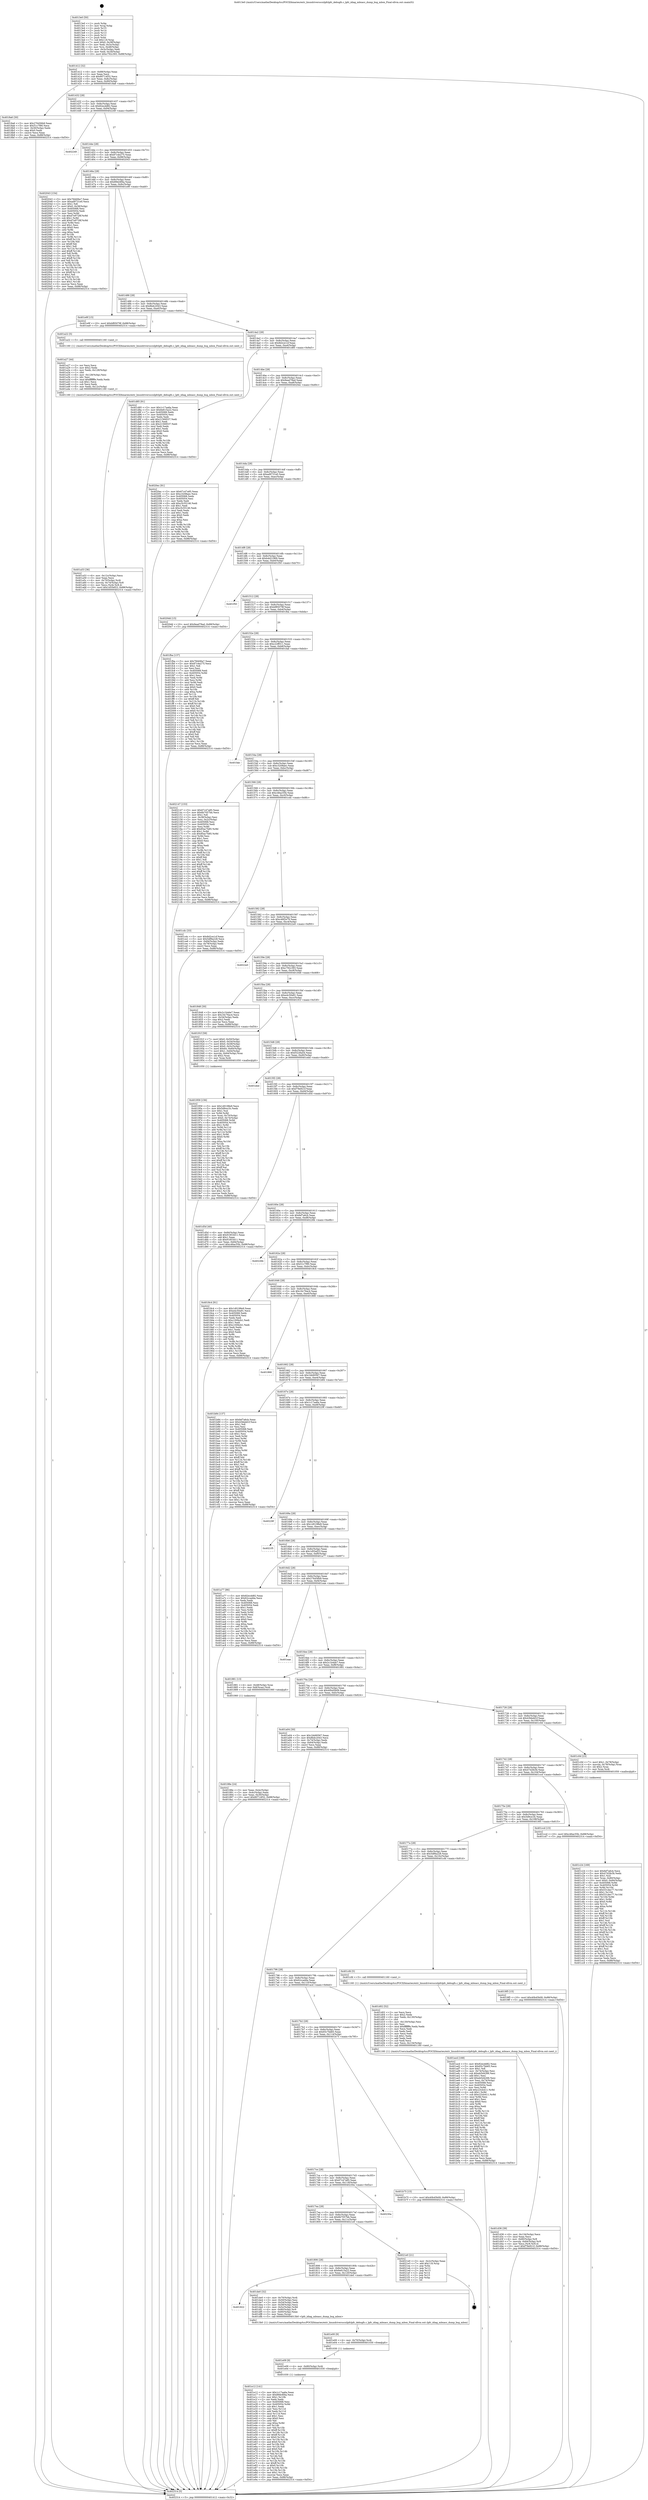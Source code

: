 digraph "0x4013e0" {
  label = "0x4013e0 (/mnt/c/Users/mathe/Desktop/tcc/POCII/binaries/extr_linuxdriversscsilpfclpfc_debugfs.c_lpfc_idiag_mbxacc_dump_bsg_mbox_Final-ollvm.out::main(0))"
  labelloc = "t"
  node[shape=record]

  Entry [label="",width=0.3,height=0.3,shape=circle,fillcolor=black,style=filled]
  "0x401412" [label="{
     0x401412 [32]\l
     | [instrs]\l
     &nbsp;&nbsp;0x401412 \<+6\>: mov -0x88(%rbp),%eax\l
     &nbsp;&nbsp;0x401418 \<+2\>: mov %eax,%ecx\l
     &nbsp;&nbsp;0x40141a \<+6\>: sub $0x80714f32,%ecx\l
     &nbsp;&nbsp;0x401420 \<+6\>: mov %eax,-0x8c(%rbp)\l
     &nbsp;&nbsp;0x401426 \<+6\>: mov %ecx,-0x90(%rbp)\l
     &nbsp;&nbsp;0x40142c \<+6\>: je 00000000004018a6 \<main+0x4c6\>\l
  }"]
  "0x4018a6" [label="{
     0x4018a6 [30]\l
     | [instrs]\l
     &nbsp;&nbsp;0x4018a6 \<+5\>: mov $0x276456b9,%eax\l
     &nbsp;&nbsp;0x4018ab \<+5\>: mov $0x51c7f90,%ecx\l
     &nbsp;&nbsp;0x4018b0 \<+3\>: mov -0x30(%rbp),%edx\l
     &nbsp;&nbsp;0x4018b3 \<+3\>: cmp $0x0,%edx\l
     &nbsp;&nbsp;0x4018b6 \<+3\>: cmove %ecx,%eax\l
     &nbsp;&nbsp;0x4018b9 \<+6\>: mov %eax,-0x88(%rbp)\l
     &nbsp;&nbsp;0x4018bf \<+5\>: jmp 0000000000402314 \<main+0xf34\>\l
  }"]
  "0x401432" [label="{
     0x401432 [28]\l
     | [instrs]\l
     &nbsp;&nbsp;0x401432 \<+5\>: jmp 0000000000401437 \<main+0x57\>\l
     &nbsp;&nbsp;0x401437 \<+6\>: mov -0x8c(%rbp),%eax\l
     &nbsp;&nbsp;0x40143d \<+5\>: sub $0x82ecdd82,%eax\l
     &nbsp;&nbsp;0x401442 \<+6\>: mov %eax,-0x94(%rbp)\l
     &nbsp;&nbsp;0x401448 \<+6\>: je 0000000000402249 \<main+0xe69\>\l
  }"]
  Exit [label="",width=0.3,height=0.3,shape=circle,fillcolor=black,style=filled,peripheries=2]
  "0x402249" [label="{
     0x402249\l
  }", style=dashed]
  "0x40144e" [label="{
     0x40144e [28]\l
     | [instrs]\l
     &nbsp;&nbsp;0x40144e \<+5\>: jmp 0000000000401453 \<main+0x73\>\l
     &nbsp;&nbsp;0x401453 \<+6\>: mov -0x8c(%rbp),%eax\l
     &nbsp;&nbsp;0x401459 \<+5\>: sub $0x87c4e275,%eax\l
     &nbsp;&nbsp;0x40145e \<+6\>: mov %eax,-0x98(%rbp)\l
     &nbsp;&nbsp;0x401464 \<+6\>: je 0000000000402043 \<main+0xc63\>\l
  }"]
  "0x401e12" [label="{
     0x401e12 [141]\l
     | [instrs]\l
     &nbsp;&nbsp;0x401e12 \<+5\>: mov $0x1c17aa6a,%eax\l
     &nbsp;&nbsp;0x401e17 \<+5\>: mov $0x89dc6f4a,%ecx\l
     &nbsp;&nbsp;0x401e1c \<+3\>: mov $0x1,%r10b\l
     &nbsp;&nbsp;0x401e1f \<+2\>: xor %edx,%edx\l
     &nbsp;&nbsp;0x401e21 \<+7\>: mov 0x405068,%esi\l
     &nbsp;&nbsp;0x401e28 \<+8\>: mov 0x405054,%r8d\l
     &nbsp;&nbsp;0x401e30 \<+3\>: sub $0x1,%edx\l
     &nbsp;&nbsp;0x401e33 \<+3\>: mov %esi,%r11d\l
     &nbsp;&nbsp;0x401e36 \<+3\>: add %edx,%r11d\l
     &nbsp;&nbsp;0x401e39 \<+4\>: imul %r11d,%esi\l
     &nbsp;&nbsp;0x401e3d \<+3\>: and $0x1,%esi\l
     &nbsp;&nbsp;0x401e40 \<+3\>: cmp $0x0,%esi\l
     &nbsp;&nbsp;0x401e43 \<+3\>: sete %bl\l
     &nbsp;&nbsp;0x401e46 \<+4\>: cmp $0xa,%r8d\l
     &nbsp;&nbsp;0x401e4a \<+4\>: setl %r14b\l
     &nbsp;&nbsp;0x401e4e \<+3\>: mov %bl,%r15b\l
     &nbsp;&nbsp;0x401e51 \<+4\>: xor $0xff,%r15b\l
     &nbsp;&nbsp;0x401e55 \<+3\>: mov %r14b,%r12b\l
     &nbsp;&nbsp;0x401e58 \<+4\>: xor $0xff,%r12b\l
     &nbsp;&nbsp;0x401e5c \<+4\>: xor $0x0,%r10b\l
     &nbsp;&nbsp;0x401e60 \<+3\>: mov %r15b,%r13b\l
     &nbsp;&nbsp;0x401e63 \<+4\>: and $0x0,%r13b\l
     &nbsp;&nbsp;0x401e67 \<+3\>: and %r10b,%bl\l
     &nbsp;&nbsp;0x401e6a \<+3\>: mov %r12b,%dl\l
     &nbsp;&nbsp;0x401e6d \<+3\>: and $0x0,%dl\l
     &nbsp;&nbsp;0x401e70 \<+3\>: and %r10b,%r14b\l
     &nbsp;&nbsp;0x401e73 \<+3\>: or %bl,%r13b\l
     &nbsp;&nbsp;0x401e76 \<+3\>: or %r14b,%dl\l
     &nbsp;&nbsp;0x401e79 \<+3\>: xor %dl,%r13b\l
     &nbsp;&nbsp;0x401e7c \<+3\>: or %r12b,%r15b\l
     &nbsp;&nbsp;0x401e7f \<+4\>: xor $0xff,%r15b\l
     &nbsp;&nbsp;0x401e83 \<+4\>: or $0x0,%r10b\l
     &nbsp;&nbsp;0x401e87 \<+3\>: and %r10b,%r15b\l
     &nbsp;&nbsp;0x401e8a \<+3\>: or %r15b,%r13b\l
     &nbsp;&nbsp;0x401e8d \<+4\>: test $0x1,%r13b\l
     &nbsp;&nbsp;0x401e91 \<+3\>: cmovne %ecx,%eax\l
     &nbsp;&nbsp;0x401e94 \<+6\>: mov %eax,-0x88(%rbp)\l
     &nbsp;&nbsp;0x401e9a \<+5\>: jmp 0000000000402314 \<main+0xf34\>\l
  }"]
  "0x402043" [label="{
     0x402043 [154]\l
     | [instrs]\l
     &nbsp;&nbsp;0x402043 \<+5\>: mov $0x7fd406a7,%eax\l
     &nbsp;&nbsp;0x402048 \<+5\>: mov $0xad9731e0,%ecx\l
     &nbsp;&nbsp;0x40204d \<+2\>: mov $0x1,%dl\l
     &nbsp;&nbsp;0x40204f \<+7\>: movl $0x0,-0x38(%rbp)\l
     &nbsp;&nbsp;0x402056 \<+7\>: mov 0x405068,%esi\l
     &nbsp;&nbsp;0x40205d \<+7\>: mov 0x405054,%edi\l
     &nbsp;&nbsp;0x402064 \<+3\>: mov %esi,%r8d\l
     &nbsp;&nbsp;0x402067 \<+7\>: sub $0xd7e9728f,%r8d\l
     &nbsp;&nbsp;0x40206e \<+4\>: sub $0x1,%r8d\l
     &nbsp;&nbsp;0x402072 \<+7\>: add $0xd7e9728f,%r8d\l
     &nbsp;&nbsp;0x402079 \<+4\>: imul %r8d,%esi\l
     &nbsp;&nbsp;0x40207d \<+3\>: and $0x1,%esi\l
     &nbsp;&nbsp;0x402080 \<+3\>: cmp $0x0,%esi\l
     &nbsp;&nbsp;0x402083 \<+4\>: sete %r9b\l
     &nbsp;&nbsp;0x402087 \<+3\>: cmp $0xa,%edi\l
     &nbsp;&nbsp;0x40208a \<+4\>: setl %r10b\l
     &nbsp;&nbsp;0x40208e \<+3\>: mov %r9b,%r11b\l
     &nbsp;&nbsp;0x402091 \<+4\>: xor $0xff,%r11b\l
     &nbsp;&nbsp;0x402095 \<+3\>: mov %r10b,%bl\l
     &nbsp;&nbsp;0x402098 \<+3\>: xor $0xff,%bl\l
     &nbsp;&nbsp;0x40209b \<+3\>: xor $0x1,%dl\l
     &nbsp;&nbsp;0x40209e \<+3\>: mov %r11b,%r14b\l
     &nbsp;&nbsp;0x4020a1 \<+4\>: and $0xff,%r14b\l
     &nbsp;&nbsp;0x4020a5 \<+3\>: and %dl,%r9b\l
     &nbsp;&nbsp;0x4020a8 \<+3\>: mov %bl,%r15b\l
     &nbsp;&nbsp;0x4020ab \<+4\>: and $0xff,%r15b\l
     &nbsp;&nbsp;0x4020af \<+3\>: and %dl,%r10b\l
     &nbsp;&nbsp;0x4020b2 \<+3\>: or %r9b,%r14b\l
     &nbsp;&nbsp;0x4020b5 \<+3\>: or %r10b,%r15b\l
     &nbsp;&nbsp;0x4020b8 \<+3\>: xor %r15b,%r14b\l
     &nbsp;&nbsp;0x4020bb \<+3\>: or %bl,%r11b\l
     &nbsp;&nbsp;0x4020be \<+4\>: xor $0xff,%r11b\l
     &nbsp;&nbsp;0x4020c2 \<+3\>: or $0x1,%dl\l
     &nbsp;&nbsp;0x4020c5 \<+3\>: and %dl,%r11b\l
     &nbsp;&nbsp;0x4020c8 \<+3\>: or %r11b,%r14b\l
     &nbsp;&nbsp;0x4020cb \<+4\>: test $0x1,%r14b\l
     &nbsp;&nbsp;0x4020cf \<+3\>: cmovne %ecx,%eax\l
     &nbsp;&nbsp;0x4020d2 \<+6\>: mov %eax,-0x88(%rbp)\l
     &nbsp;&nbsp;0x4020d8 \<+5\>: jmp 0000000000402314 \<main+0xf34\>\l
  }"]
  "0x40146a" [label="{
     0x40146a [28]\l
     | [instrs]\l
     &nbsp;&nbsp;0x40146a \<+5\>: jmp 000000000040146f \<main+0x8f\>\l
     &nbsp;&nbsp;0x40146f \<+6\>: mov -0x8c(%rbp),%eax\l
     &nbsp;&nbsp;0x401475 \<+5\>: sub $0x89dc6f4a,%eax\l
     &nbsp;&nbsp;0x40147a \<+6\>: mov %eax,-0x9c(%rbp)\l
     &nbsp;&nbsp;0x401480 \<+6\>: je 0000000000401e9f \<main+0xabf\>\l
  }"]
  "0x401e09" [label="{
     0x401e09 [9]\l
     | [instrs]\l
     &nbsp;&nbsp;0x401e09 \<+4\>: mov -0x80(%rbp),%rdi\l
     &nbsp;&nbsp;0x401e0d \<+5\>: call 0000000000401030 \<free@plt\>\l
     | [calls]\l
     &nbsp;&nbsp;0x401030 \{1\} (unknown)\l
  }"]
  "0x401e9f" [label="{
     0x401e9f [15]\l
     | [instrs]\l
     &nbsp;&nbsp;0x401e9f \<+10\>: movl $0xbf85079f,-0x88(%rbp)\l
     &nbsp;&nbsp;0x401ea9 \<+5\>: jmp 0000000000402314 \<main+0xf34\>\l
  }"]
  "0x401486" [label="{
     0x401486 [28]\l
     | [instrs]\l
     &nbsp;&nbsp;0x401486 \<+5\>: jmp 000000000040148b \<main+0xab\>\l
     &nbsp;&nbsp;0x40148b \<+6\>: mov -0x8c(%rbp),%eax\l
     &nbsp;&nbsp;0x401491 \<+5\>: sub $0x8bdc2043,%eax\l
     &nbsp;&nbsp;0x401496 \<+6\>: mov %eax,-0xa0(%rbp)\l
     &nbsp;&nbsp;0x40149c \<+6\>: je 0000000000401a22 \<main+0x642\>\l
  }"]
  "0x401e00" [label="{
     0x401e00 [9]\l
     | [instrs]\l
     &nbsp;&nbsp;0x401e00 \<+4\>: mov -0x70(%rbp),%rdi\l
     &nbsp;&nbsp;0x401e04 \<+5\>: call 0000000000401030 \<free@plt\>\l
     | [calls]\l
     &nbsp;&nbsp;0x401030 \{1\} (unknown)\l
  }"]
  "0x401a22" [label="{
     0x401a22 [5]\l
     | [instrs]\l
     &nbsp;&nbsp;0x401a22 \<+5\>: call 0000000000401160 \<next_i\>\l
     | [calls]\l
     &nbsp;&nbsp;0x401160 \{1\} (/mnt/c/Users/mathe/Desktop/tcc/POCII/binaries/extr_linuxdriversscsilpfclpfc_debugfs.c_lpfc_idiag_mbxacc_dump_bsg_mbox_Final-ollvm.out::next_i)\l
  }"]
  "0x4014a2" [label="{
     0x4014a2 [28]\l
     | [instrs]\l
     &nbsp;&nbsp;0x4014a2 \<+5\>: jmp 00000000004014a7 \<main+0xc7\>\l
     &nbsp;&nbsp;0x4014a7 \<+6\>: mov -0x8c(%rbp),%eax\l
     &nbsp;&nbsp;0x4014ad \<+5\>: sub $0x8d2ce1cf,%eax\l
     &nbsp;&nbsp;0x4014b2 \<+6\>: mov %eax,-0xa4(%rbp)\l
     &nbsp;&nbsp;0x4014b8 \<+6\>: je 0000000000401d85 \<main+0x9a5\>\l
  }"]
  "0x401822" [label="{
     0x401822\l
  }", style=dashed]
  "0x401d85" [label="{
     0x401d85 [91]\l
     | [instrs]\l
     &nbsp;&nbsp;0x401d85 \<+5\>: mov $0x1c17aa6a,%eax\l
     &nbsp;&nbsp;0x401d8a \<+5\>: mov $0x6e615a22,%ecx\l
     &nbsp;&nbsp;0x401d8f \<+7\>: mov 0x405068,%edx\l
     &nbsp;&nbsp;0x401d96 \<+7\>: mov 0x405054,%esi\l
     &nbsp;&nbsp;0x401d9d \<+2\>: mov %edx,%edi\l
     &nbsp;&nbsp;0x401d9f \<+6\>: add $0x21569537,%edi\l
     &nbsp;&nbsp;0x401da5 \<+3\>: sub $0x1,%edi\l
     &nbsp;&nbsp;0x401da8 \<+6\>: sub $0x21569537,%edi\l
     &nbsp;&nbsp;0x401dae \<+3\>: imul %edi,%edx\l
     &nbsp;&nbsp;0x401db1 \<+3\>: and $0x1,%edx\l
     &nbsp;&nbsp;0x401db4 \<+3\>: cmp $0x0,%edx\l
     &nbsp;&nbsp;0x401db7 \<+4\>: sete %r8b\l
     &nbsp;&nbsp;0x401dbb \<+3\>: cmp $0xa,%esi\l
     &nbsp;&nbsp;0x401dbe \<+4\>: setl %r9b\l
     &nbsp;&nbsp;0x401dc2 \<+3\>: mov %r8b,%r10b\l
     &nbsp;&nbsp;0x401dc5 \<+3\>: and %r9b,%r10b\l
     &nbsp;&nbsp;0x401dc8 \<+3\>: xor %r9b,%r8b\l
     &nbsp;&nbsp;0x401dcb \<+3\>: or %r8b,%r10b\l
     &nbsp;&nbsp;0x401dce \<+4\>: test $0x1,%r10b\l
     &nbsp;&nbsp;0x401dd2 \<+3\>: cmovne %ecx,%eax\l
     &nbsp;&nbsp;0x401dd5 \<+6\>: mov %eax,-0x88(%rbp)\l
     &nbsp;&nbsp;0x401ddb \<+5\>: jmp 0000000000402314 \<main+0xf34\>\l
  }"]
  "0x4014be" [label="{
     0x4014be [28]\l
     | [instrs]\l
     &nbsp;&nbsp;0x4014be \<+5\>: jmp 00000000004014c3 \<main+0xe3\>\l
     &nbsp;&nbsp;0x4014c3 \<+6\>: mov -0x8c(%rbp),%eax\l
     &nbsp;&nbsp;0x4014c9 \<+5\>: sub $0x9ead78ad,%eax\l
     &nbsp;&nbsp;0x4014ce \<+6\>: mov %eax,-0xa8(%rbp)\l
     &nbsp;&nbsp;0x4014d4 \<+6\>: je 00000000004020ec \<main+0xd0c\>\l
  }"]
  "0x401de0" [label="{
     0x401de0 [32]\l
     | [instrs]\l
     &nbsp;&nbsp;0x401de0 \<+4\>: mov -0x70(%rbp),%rdi\l
     &nbsp;&nbsp;0x401de4 \<+3\>: mov -0x50(%rbp),%esi\l
     &nbsp;&nbsp;0x401de7 \<+3\>: mov -0x54(%rbp),%edx\l
     &nbsp;&nbsp;0x401dea \<+3\>: mov -0x58(%rbp),%ecx\l
     &nbsp;&nbsp;0x401ded \<+4\>: mov -0x5c(%rbp),%r8d\l
     &nbsp;&nbsp;0x401df1 \<+4\>: mov -0x80(%rbp),%r9\l
     &nbsp;&nbsp;0x401df5 \<+3\>: mov -0x60(%rbp),%eax\l
     &nbsp;&nbsp;0x401df8 \<+3\>: mov %eax,(%rsp)\l
     &nbsp;&nbsp;0x401dfb \<+5\>: call 00000000004013b0 \<lpfc_idiag_mbxacc_dump_bsg_mbox\>\l
     | [calls]\l
     &nbsp;&nbsp;0x4013b0 \{1\} (/mnt/c/Users/mathe/Desktop/tcc/POCII/binaries/extr_linuxdriversscsilpfclpfc_debugfs.c_lpfc_idiag_mbxacc_dump_bsg_mbox_Final-ollvm.out::lpfc_idiag_mbxacc_dump_bsg_mbox)\l
  }"]
  "0x4020ec" [label="{
     0x4020ec [91]\l
     | [instrs]\l
     &nbsp;&nbsp;0x4020ec \<+5\>: mov $0x67c47a85,%eax\l
     &nbsp;&nbsp;0x4020f1 \<+5\>: mov $0xc3208aec,%ecx\l
     &nbsp;&nbsp;0x4020f6 \<+7\>: mov 0x405068,%edx\l
     &nbsp;&nbsp;0x4020fd \<+7\>: mov 0x405054,%esi\l
     &nbsp;&nbsp;0x402104 \<+2\>: mov %edx,%edi\l
     &nbsp;&nbsp;0x402106 \<+6\>: add $0xc5c55146,%edi\l
     &nbsp;&nbsp;0x40210c \<+3\>: sub $0x1,%edi\l
     &nbsp;&nbsp;0x40210f \<+6\>: sub $0xc5c55146,%edi\l
     &nbsp;&nbsp;0x402115 \<+3\>: imul %edi,%edx\l
     &nbsp;&nbsp;0x402118 \<+3\>: and $0x1,%edx\l
     &nbsp;&nbsp;0x40211b \<+3\>: cmp $0x0,%edx\l
     &nbsp;&nbsp;0x40211e \<+4\>: sete %r8b\l
     &nbsp;&nbsp;0x402122 \<+3\>: cmp $0xa,%esi\l
     &nbsp;&nbsp;0x402125 \<+4\>: setl %r9b\l
     &nbsp;&nbsp;0x402129 \<+3\>: mov %r8b,%r10b\l
     &nbsp;&nbsp;0x40212c \<+3\>: and %r9b,%r10b\l
     &nbsp;&nbsp;0x40212f \<+3\>: xor %r9b,%r8b\l
     &nbsp;&nbsp;0x402132 \<+3\>: or %r8b,%r10b\l
     &nbsp;&nbsp;0x402135 \<+4\>: test $0x1,%r10b\l
     &nbsp;&nbsp;0x402139 \<+3\>: cmovne %ecx,%eax\l
     &nbsp;&nbsp;0x40213c \<+6\>: mov %eax,-0x88(%rbp)\l
     &nbsp;&nbsp;0x402142 \<+5\>: jmp 0000000000402314 \<main+0xf34\>\l
  }"]
  "0x4014da" [label="{
     0x4014da [28]\l
     | [instrs]\l
     &nbsp;&nbsp;0x4014da \<+5\>: jmp 00000000004014df \<main+0xff\>\l
     &nbsp;&nbsp;0x4014df \<+6\>: mov -0x8c(%rbp),%eax\l
     &nbsp;&nbsp;0x4014e5 \<+5\>: sub $0xad9731e0,%eax\l
     &nbsp;&nbsp;0x4014ea \<+6\>: mov %eax,-0xac(%rbp)\l
     &nbsp;&nbsp;0x4014f0 \<+6\>: je 00000000004020dd \<main+0xcfd\>\l
  }"]
  "0x401806" [label="{
     0x401806 [28]\l
     | [instrs]\l
     &nbsp;&nbsp;0x401806 \<+5\>: jmp 000000000040180b \<main+0x42b\>\l
     &nbsp;&nbsp;0x40180b \<+6\>: mov -0x8c(%rbp),%eax\l
     &nbsp;&nbsp;0x401811 \<+5\>: sub $0x6e615a22,%eax\l
     &nbsp;&nbsp;0x401816 \<+6\>: mov %eax,-0x120(%rbp)\l
     &nbsp;&nbsp;0x40181c \<+6\>: je 0000000000401de0 \<main+0xa00\>\l
  }"]
  "0x4020dd" [label="{
     0x4020dd [15]\l
     | [instrs]\l
     &nbsp;&nbsp;0x4020dd \<+10\>: movl $0x9ead78ad,-0x88(%rbp)\l
     &nbsp;&nbsp;0x4020e7 \<+5\>: jmp 0000000000402314 \<main+0xf34\>\l
  }"]
  "0x4014f6" [label="{
     0x4014f6 [28]\l
     | [instrs]\l
     &nbsp;&nbsp;0x4014f6 \<+5\>: jmp 00000000004014fb \<main+0x11b\>\l
     &nbsp;&nbsp;0x4014fb \<+6\>: mov -0x8c(%rbp),%eax\l
     &nbsp;&nbsp;0x401501 \<+5\>: sub $0xb4d21969,%eax\l
     &nbsp;&nbsp;0x401506 \<+6\>: mov %eax,-0xb0(%rbp)\l
     &nbsp;&nbsp;0x40150c \<+6\>: je 0000000000401f50 \<main+0xb70\>\l
  }"]
  "0x4021e0" [label="{
     0x4021e0 [21]\l
     | [instrs]\l
     &nbsp;&nbsp;0x4021e0 \<+3\>: mov -0x2c(%rbp),%eax\l
     &nbsp;&nbsp;0x4021e3 \<+7\>: add $0x118,%rsp\l
     &nbsp;&nbsp;0x4021ea \<+1\>: pop %rbx\l
     &nbsp;&nbsp;0x4021eb \<+2\>: pop %r12\l
     &nbsp;&nbsp;0x4021ed \<+2\>: pop %r13\l
     &nbsp;&nbsp;0x4021ef \<+2\>: pop %r14\l
     &nbsp;&nbsp;0x4021f1 \<+2\>: pop %r15\l
     &nbsp;&nbsp;0x4021f3 \<+1\>: pop %rbp\l
     &nbsp;&nbsp;0x4021f4 \<+1\>: ret\l
  }"]
  "0x401f50" [label="{
     0x401f50\l
  }", style=dashed]
  "0x401512" [label="{
     0x401512 [28]\l
     | [instrs]\l
     &nbsp;&nbsp;0x401512 \<+5\>: jmp 0000000000401517 \<main+0x137\>\l
     &nbsp;&nbsp;0x401517 \<+6\>: mov -0x8c(%rbp),%eax\l
     &nbsp;&nbsp;0x40151d \<+5\>: sub $0xbf85079f,%eax\l
     &nbsp;&nbsp;0x401522 \<+6\>: mov %eax,-0xb4(%rbp)\l
     &nbsp;&nbsp;0x401528 \<+6\>: je 0000000000401fba \<main+0xbda\>\l
  }"]
  "0x4017ea" [label="{
     0x4017ea [28]\l
     | [instrs]\l
     &nbsp;&nbsp;0x4017ea \<+5\>: jmp 00000000004017ef \<main+0x40f\>\l
     &nbsp;&nbsp;0x4017ef \<+6\>: mov -0x8c(%rbp),%eax\l
     &nbsp;&nbsp;0x4017f5 \<+5\>: sub $0x6b7057bb,%eax\l
     &nbsp;&nbsp;0x4017fa \<+6\>: mov %eax,-0x11c(%rbp)\l
     &nbsp;&nbsp;0x401800 \<+6\>: je 00000000004021e0 \<main+0xe00\>\l
  }"]
  "0x401fba" [label="{
     0x401fba [137]\l
     | [instrs]\l
     &nbsp;&nbsp;0x401fba \<+5\>: mov $0x7fd406a7,%eax\l
     &nbsp;&nbsp;0x401fbf \<+5\>: mov $0x87c4e275,%ecx\l
     &nbsp;&nbsp;0x401fc4 \<+2\>: mov $0x1,%dl\l
     &nbsp;&nbsp;0x401fc6 \<+2\>: xor %esi,%esi\l
     &nbsp;&nbsp;0x401fc8 \<+7\>: mov 0x405068,%edi\l
     &nbsp;&nbsp;0x401fcf \<+8\>: mov 0x405054,%r8d\l
     &nbsp;&nbsp;0x401fd7 \<+3\>: sub $0x1,%esi\l
     &nbsp;&nbsp;0x401fda \<+3\>: mov %edi,%r9d\l
     &nbsp;&nbsp;0x401fdd \<+3\>: add %esi,%r9d\l
     &nbsp;&nbsp;0x401fe0 \<+4\>: imul %r9d,%edi\l
     &nbsp;&nbsp;0x401fe4 \<+3\>: and $0x1,%edi\l
     &nbsp;&nbsp;0x401fe7 \<+3\>: cmp $0x0,%edi\l
     &nbsp;&nbsp;0x401fea \<+4\>: sete %r10b\l
     &nbsp;&nbsp;0x401fee \<+4\>: cmp $0xa,%r8d\l
     &nbsp;&nbsp;0x401ff2 \<+4\>: setl %r11b\l
     &nbsp;&nbsp;0x401ff6 \<+3\>: mov %r10b,%bl\l
     &nbsp;&nbsp;0x401ff9 \<+3\>: xor $0xff,%bl\l
     &nbsp;&nbsp;0x401ffc \<+3\>: mov %r11b,%r14b\l
     &nbsp;&nbsp;0x401fff \<+4\>: xor $0xff,%r14b\l
     &nbsp;&nbsp;0x402003 \<+3\>: xor $0x0,%dl\l
     &nbsp;&nbsp;0x402006 \<+3\>: mov %bl,%r15b\l
     &nbsp;&nbsp;0x402009 \<+4\>: and $0x0,%r15b\l
     &nbsp;&nbsp;0x40200d \<+3\>: and %dl,%r10b\l
     &nbsp;&nbsp;0x402010 \<+3\>: mov %r14b,%r12b\l
     &nbsp;&nbsp;0x402013 \<+4\>: and $0x0,%r12b\l
     &nbsp;&nbsp;0x402017 \<+3\>: and %dl,%r11b\l
     &nbsp;&nbsp;0x40201a \<+3\>: or %r10b,%r15b\l
     &nbsp;&nbsp;0x40201d \<+3\>: or %r11b,%r12b\l
     &nbsp;&nbsp;0x402020 \<+3\>: xor %r12b,%r15b\l
     &nbsp;&nbsp;0x402023 \<+3\>: or %r14b,%bl\l
     &nbsp;&nbsp;0x402026 \<+3\>: xor $0xff,%bl\l
     &nbsp;&nbsp;0x402029 \<+3\>: or $0x0,%dl\l
     &nbsp;&nbsp;0x40202c \<+2\>: and %dl,%bl\l
     &nbsp;&nbsp;0x40202e \<+3\>: or %bl,%r15b\l
     &nbsp;&nbsp;0x402031 \<+4\>: test $0x1,%r15b\l
     &nbsp;&nbsp;0x402035 \<+3\>: cmovne %ecx,%eax\l
     &nbsp;&nbsp;0x402038 \<+6\>: mov %eax,-0x88(%rbp)\l
     &nbsp;&nbsp;0x40203e \<+5\>: jmp 0000000000402314 \<main+0xf34\>\l
  }"]
  "0x40152e" [label="{
     0x40152e [28]\l
     | [instrs]\l
     &nbsp;&nbsp;0x40152e \<+5\>: jmp 0000000000401533 \<main+0x153\>\l
     &nbsp;&nbsp;0x401533 \<+6\>: mov -0x8c(%rbp),%eax\l
     &nbsp;&nbsp;0x401539 \<+5\>: sub $0xc22ff311,%eax\l
     &nbsp;&nbsp;0x40153e \<+6\>: mov %eax,-0xb8(%rbp)\l
     &nbsp;&nbsp;0x401544 \<+6\>: je 0000000000401fab \<main+0xbcb\>\l
  }"]
  "0x40230a" [label="{
     0x40230a\l
  }", style=dashed]
  "0x401fab" [label="{
     0x401fab\l
  }", style=dashed]
  "0x40154a" [label="{
     0x40154a [28]\l
     | [instrs]\l
     &nbsp;&nbsp;0x40154a \<+5\>: jmp 000000000040154f \<main+0x16f\>\l
     &nbsp;&nbsp;0x40154f \<+6\>: mov -0x8c(%rbp),%eax\l
     &nbsp;&nbsp;0x401555 \<+5\>: sub $0xc3208aec,%eax\l
     &nbsp;&nbsp;0x40155a \<+6\>: mov %eax,-0xbc(%rbp)\l
     &nbsp;&nbsp;0x401560 \<+6\>: je 0000000000402147 \<main+0xd67\>\l
  }"]
  "0x401d36" [label="{
     0x401d36 [39]\l
     | [instrs]\l
     &nbsp;&nbsp;0x401d36 \<+6\>: mov -0x134(%rbp),%ecx\l
     &nbsp;&nbsp;0x401d3c \<+3\>: imul %eax,%ecx\l
     &nbsp;&nbsp;0x401d3f \<+4\>: mov -0x80(%rbp),%r8\l
     &nbsp;&nbsp;0x401d43 \<+7\>: movslq -0x84(%rbp),%r9\l
     &nbsp;&nbsp;0x401d4a \<+4\>: mov %ecx,(%r8,%r9,4)\l
     &nbsp;&nbsp;0x401d4e \<+10\>: movl $0xf79e921f,-0x88(%rbp)\l
     &nbsp;&nbsp;0x401d58 \<+5\>: jmp 0000000000402314 \<main+0xf34\>\l
  }"]
  "0x402147" [label="{
     0x402147 [153]\l
     | [instrs]\l
     &nbsp;&nbsp;0x402147 \<+5\>: mov $0x67c47a85,%eax\l
     &nbsp;&nbsp;0x40214c \<+5\>: mov $0x6b7057bb,%ecx\l
     &nbsp;&nbsp;0x402151 \<+2\>: mov $0x1,%dl\l
     &nbsp;&nbsp;0x402153 \<+3\>: mov -0x38(%rbp),%esi\l
     &nbsp;&nbsp;0x402156 \<+3\>: mov %esi,-0x2c(%rbp)\l
     &nbsp;&nbsp;0x402159 \<+7\>: mov 0x405068,%esi\l
     &nbsp;&nbsp;0x402160 \<+7\>: mov 0x405054,%edi\l
     &nbsp;&nbsp;0x402167 \<+3\>: mov %esi,%r8d\l
     &nbsp;&nbsp;0x40216a \<+7\>: add $0x85ac7b85,%r8d\l
     &nbsp;&nbsp;0x402171 \<+4\>: sub $0x1,%r8d\l
     &nbsp;&nbsp;0x402175 \<+7\>: sub $0x85ac7b85,%r8d\l
     &nbsp;&nbsp;0x40217c \<+4\>: imul %r8d,%esi\l
     &nbsp;&nbsp;0x402180 \<+3\>: and $0x1,%esi\l
     &nbsp;&nbsp;0x402183 \<+3\>: cmp $0x0,%esi\l
     &nbsp;&nbsp;0x402186 \<+4\>: sete %r9b\l
     &nbsp;&nbsp;0x40218a \<+3\>: cmp $0xa,%edi\l
     &nbsp;&nbsp;0x40218d \<+4\>: setl %r10b\l
     &nbsp;&nbsp;0x402191 \<+3\>: mov %r9b,%r11b\l
     &nbsp;&nbsp;0x402194 \<+4\>: xor $0xff,%r11b\l
     &nbsp;&nbsp;0x402198 \<+3\>: mov %r10b,%bl\l
     &nbsp;&nbsp;0x40219b \<+3\>: xor $0xff,%bl\l
     &nbsp;&nbsp;0x40219e \<+3\>: xor $0x1,%dl\l
     &nbsp;&nbsp;0x4021a1 \<+3\>: mov %r11b,%r14b\l
     &nbsp;&nbsp;0x4021a4 \<+4\>: and $0xff,%r14b\l
     &nbsp;&nbsp;0x4021a8 \<+3\>: and %dl,%r9b\l
     &nbsp;&nbsp;0x4021ab \<+3\>: mov %bl,%r15b\l
     &nbsp;&nbsp;0x4021ae \<+4\>: and $0xff,%r15b\l
     &nbsp;&nbsp;0x4021b2 \<+3\>: and %dl,%r10b\l
     &nbsp;&nbsp;0x4021b5 \<+3\>: or %r9b,%r14b\l
     &nbsp;&nbsp;0x4021b8 \<+3\>: or %r10b,%r15b\l
     &nbsp;&nbsp;0x4021bb \<+3\>: xor %r15b,%r14b\l
     &nbsp;&nbsp;0x4021be \<+3\>: or %bl,%r11b\l
     &nbsp;&nbsp;0x4021c1 \<+4\>: xor $0xff,%r11b\l
     &nbsp;&nbsp;0x4021c5 \<+3\>: or $0x1,%dl\l
     &nbsp;&nbsp;0x4021c8 \<+3\>: and %dl,%r11b\l
     &nbsp;&nbsp;0x4021cb \<+3\>: or %r11b,%r14b\l
     &nbsp;&nbsp;0x4021ce \<+4\>: test $0x1,%r14b\l
     &nbsp;&nbsp;0x4021d2 \<+3\>: cmovne %ecx,%eax\l
     &nbsp;&nbsp;0x4021d5 \<+6\>: mov %eax,-0x88(%rbp)\l
     &nbsp;&nbsp;0x4021db \<+5\>: jmp 0000000000402314 \<main+0xf34\>\l
  }"]
  "0x401566" [label="{
     0x401566 [28]\l
     | [instrs]\l
     &nbsp;&nbsp;0x401566 \<+5\>: jmp 000000000040156b \<main+0x18b\>\l
     &nbsp;&nbsp;0x40156b \<+6\>: mov -0x8c(%rbp),%eax\l
     &nbsp;&nbsp;0x401571 \<+5\>: sub $0xc46ac55b,%eax\l
     &nbsp;&nbsp;0x401576 \<+6\>: mov %eax,-0xc0(%rbp)\l
     &nbsp;&nbsp;0x40157c \<+6\>: je 0000000000401cdc \<main+0x8fc\>\l
  }"]
  "0x401d02" [label="{
     0x401d02 [52]\l
     | [instrs]\l
     &nbsp;&nbsp;0x401d02 \<+2\>: xor %ecx,%ecx\l
     &nbsp;&nbsp;0x401d04 \<+5\>: mov $0x2,%edx\l
     &nbsp;&nbsp;0x401d09 \<+6\>: mov %edx,-0x130(%rbp)\l
     &nbsp;&nbsp;0x401d0f \<+1\>: cltd\l
     &nbsp;&nbsp;0x401d10 \<+6\>: mov -0x130(%rbp),%esi\l
     &nbsp;&nbsp;0x401d16 \<+2\>: idiv %esi\l
     &nbsp;&nbsp;0x401d18 \<+6\>: imul $0xfffffffe,%edx,%edx\l
     &nbsp;&nbsp;0x401d1e \<+2\>: mov %ecx,%edi\l
     &nbsp;&nbsp;0x401d20 \<+2\>: sub %edx,%edi\l
     &nbsp;&nbsp;0x401d22 \<+2\>: mov %ecx,%edx\l
     &nbsp;&nbsp;0x401d24 \<+3\>: sub $0x1,%edx\l
     &nbsp;&nbsp;0x401d27 \<+2\>: add %edx,%edi\l
     &nbsp;&nbsp;0x401d29 \<+2\>: sub %edi,%ecx\l
     &nbsp;&nbsp;0x401d2b \<+6\>: mov %ecx,-0x134(%rbp)\l
     &nbsp;&nbsp;0x401d31 \<+5\>: call 0000000000401160 \<next_i\>\l
     | [calls]\l
     &nbsp;&nbsp;0x401160 \{1\} (/mnt/c/Users/mathe/Desktop/tcc/POCII/binaries/extr_linuxdriversscsilpfclpfc_debugfs.c_lpfc_idiag_mbxacc_dump_bsg_mbox_Final-ollvm.out::next_i)\l
  }"]
  "0x401cdc" [label="{
     0x401cdc [33]\l
     | [instrs]\l
     &nbsp;&nbsp;0x401cdc \<+5\>: mov $0x8d2ce1cf,%eax\l
     &nbsp;&nbsp;0x401ce1 \<+5\>: mov $0x5df9a228,%ecx\l
     &nbsp;&nbsp;0x401ce6 \<+6\>: mov -0x84(%rbp),%edx\l
     &nbsp;&nbsp;0x401cec \<+3\>: cmp -0x78(%rbp),%edx\l
     &nbsp;&nbsp;0x401cef \<+3\>: cmovl %ecx,%eax\l
     &nbsp;&nbsp;0x401cf2 \<+6\>: mov %eax,-0x88(%rbp)\l
     &nbsp;&nbsp;0x401cf8 \<+5\>: jmp 0000000000402314 \<main+0xf34\>\l
  }"]
  "0x401582" [label="{
     0x401582 [28]\l
     | [instrs]\l
     &nbsp;&nbsp;0x401582 \<+5\>: jmp 0000000000401587 \<main+0x1a7\>\l
     &nbsp;&nbsp;0x401587 \<+6\>: mov -0x8c(%rbp),%eax\l
     &nbsp;&nbsp;0x40158d \<+5\>: sub $0xc46f2e79,%eax\l
     &nbsp;&nbsp;0x401592 \<+6\>: mov %eax,-0xc4(%rbp)\l
     &nbsp;&nbsp;0x401598 \<+6\>: je 00000000004022e0 \<main+0xf00\>\l
  }"]
  "0x401c24" [label="{
     0x401c24 [169]\l
     | [instrs]\l
     &nbsp;&nbsp;0x401c24 \<+5\>: mov $0xfef7a6cb,%ecx\l
     &nbsp;&nbsp;0x401c29 \<+5\>: mov $0x47d2fe3b,%edx\l
     &nbsp;&nbsp;0x401c2e \<+3\>: mov $0x1,%sil\l
     &nbsp;&nbsp;0x401c31 \<+4\>: mov %rax,-0x80(%rbp)\l
     &nbsp;&nbsp;0x401c35 \<+10\>: movl $0x0,-0x84(%rbp)\l
     &nbsp;&nbsp;0x401c3f \<+8\>: mov 0x405068,%r8d\l
     &nbsp;&nbsp;0x401c47 \<+8\>: mov 0x405054,%r9d\l
     &nbsp;&nbsp;0x401c4f \<+3\>: mov %r8d,%r10d\l
     &nbsp;&nbsp;0x401c52 \<+7\>: add $0x531dec77,%r10d\l
     &nbsp;&nbsp;0x401c59 \<+4\>: sub $0x1,%r10d\l
     &nbsp;&nbsp;0x401c5d \<+7\>: sub $0x531dec77,%r10d\l
     &nbsp;&nbsp;0x401c64 \<+4\>: imul %r10d,%r8d\l
     &nbsp;&nbsp;0x401c68 \<+4\>: and $0x1,%r8d\l
     &nbsp;&nbsp;0x401c6c \<+4\>: cmp $0x0,%r8d\l
     &nbsp;&nbsp;0x401c70 \<+4\>: sete %r11b\l
     &nbsp;&nbsp;0x401c74 \<+4\>: cmp $0xa,%r9d\l
     &nbsp;&nbsp;0x401c78 \<+3\>: setl %bl\l
     &nbsp;&nbsp;0x401c7b \<+3\>: mov %r11b,%r14b\l
     &nbsp;&nbsp;0x401c7e \<+4\>: xor $0xff,%r14b\l
     &nbsp;&nbsp;0x401c82 \<+3\>: mov %bl,%r15b\l
     &nbsp;&nbsp;0x401c85 \<+4\>: xor $0xff,%r15b\l
     &nbsp;&nbsp;0x401c89 \<+4\>: xor $0x1,%sil\l
     &nbsp;&nbsp;0x401c8d \<+3\>: mov %r14b,%r12b\l
     &nbsp;&nbsp;0x401c90 \<+4\>: and $0xff,%r12b\l
     &nbsp;&nbsp;0x401c94 \<+3\>: and %sil,%r11b\l
     &nbsp;&nbsp;0x401c97 \<+3\>: mov %r15b,%r13b\l
     &nbsp;&nbsp;0x401c9a \<+4\>: and $0xff,%r13b\l
     &nbsp;&nbsp;0x401c9e \<+3\>: and %sil,%bl\l
     &nbsp;&nbsp;0x401ca1 \<+3\>: or %r11b,%r12b\l
     &nbsp;&nbsp;0x401ca4 \<+3\>: or %bl,%r13b\l
     &nbsp;&nbsp;0x401ca7 \<+3\>: xor %r13b,%r12b\l
     &nbsp;&nbsp;0x401caa \<+3\>: or %r15b,%r14b\l
     &nbsp;&nbsp;0x401cad \<+4\>: xor $0xff,%r14b\l
     &nbsp;&nbsp;0x401cb1 \<+4\>: or $0x1,%sil\l
     &nbsp;&nbsp;0x401cb5 \<+3\>: and %sil,%r14b\l
     &nbsp;&nbsp;0x401cb8 \<+3\>: or %r14b,%r12b\l
     &nbsp;&nbsp;0x401cbb \<+4\>: test $0x1,%r12b\l
     &nbsp;&nbsp;0x401cbf \<+3\>: cmovne %edx,%ecx\l
     &nbsp;&nbsp;0x401cc2 \<+6\>: mov %ecx,-0x88(%rbp)\l
     &nbsp;&nbsp;0x401cc8 \<+5\>: jmp 0000000000402314 \<main+0xf34\>\l
  }"]
  "0x4022e0" [label="{
     0x4022e0\l
  }", style=dashed]
  "0x40159e" [label="{
     0x40159e [28]\l
     | [instrs]\l
     &nbsp;&nbsp;0x40159e \<+5\>: jmp 00000000004015a3 \<main+0x1c3\>\l
     &nbsp;&nbsp;0x4015a3 \<+6\>: mov -0x8c(%rbp),%eax\l
     &nbsp;&nbsp;0x4015a9 \<+5\>: sub $0xc792c393,%eax\l
     &nbsp;&nbsp;0x4015ae \<+6\>: mov %eax,-0xc8(%rbp)\l
     &nbsp;&nbsp;0x4015b4 \<+6\>: je 0000000000401848 \<main+0x468\>\l
  }"]
  "0x4017ce" [label="{
     0x4017ce [28]\l
     | [instrs]\l
     &nbsp;&nbsp;0x4017ce \<+5\>: jmp 00000000004017d3 \<main+0x3f3\>\l
     &nbsp;&nbsp;0x4017d3 \<+6\>: mov -0x8c(%rbp),%eax\l
     &nbsp;&nbsp;0x4017d9 \<+5\>: sub $0x67c47a85,%eax\l
     &nbsp;&nbsp;0x4017de \<+6\>: mov %eax,-0x118(%rbp)\l
     &nbsp;&nbsp;0x4017e4 \<+6\>: je 000000000040230a \<main+0xf2a\>\l
  }"]
  "0x401848" [label="{
     0x401848 [30]\l
     | [instrs]\l
     &nbsp;&nbsp;0x401848 \<+5\>: mov $0x2c1b4de7,%eax\l
     &nbsp;&nbsp;0x40184d \<+5\>: mov $0x16c76ac4,%ecx\l
     &nbsp;&nbsp;0x401852 \<+3\>: mov -0x34(%rbp),%edx\l
     &nbsp;&nbsp;0x401855 \<+3\>: cmp $0x2,%edx\l
     &nbsp;&nbsp;0x401858 \<+3\>: cmovne %ecx,%eax\l
     &nbsp;&nbsp;0x40185b \<+6\>: mov %eax,-0x88(%rbp)\l
     &nbsp;&nbsp;0x401861 \<+5\>: jmp 0000000000402314 \<main+0xf34\>\l
  }"]
  "0x4015ba" [label="{
     0x4015ba [28]\l
     | [instrs]\l
     &nbsp;&nbsp;0x4015ba \<+5\>: jmp 00000000004015bf \<main+0x1df\>\l
     &nbsp;&nbsp;0x4015bf \<+6\>: mov -0x8c(%rbp),%eax\l
     &nbsp;&nbsp;0x4015c5 \<+5\>: sub $0xe4c50a91,%eax\l
     &nbsp;&nbsp;0x4015ca \<+6\>: mov %eax,-0xcc(%rbp)\l
     &nbsp;&nbsp;0x4015d0 \<+6\>: je 000000000040191f \<main+0x53f\>\l
  }"]
  "0x402314" [label="{
     0x402314 [5]\l
     | [instrs]\l
     &nbsp;&nbsp;0x402314 \<+5\>: jmp 0000000000401412 \<main+0x32\>\l
  }"]
  "0x4013e0" [label="{
     0x4013e0 [50]\l
     | [instrs]\l
     &nbsp;&nbsp;0x4013e0 \<+1\>: push %rbp\l
     &nbsp;&nbsp;0x4013e1 \<+3\>: mov %rsp,%rbp\l
     &nbsp;&nbsp;0x4013e4 \<+2\>: push %r15\l
     &nbsp;&nbsp;0x4013e6 \<+2\>: push %r14\l
     &nbsp;&nbsp;0x4013e8 \<+2\>: push %r13\l
     &nbsp;&nbsp;0x4013ea \<+2\>: push %r12\l
     &nbsp;&nbsp;0x4013ec \<+1\>: push %rbx\l
     &nbsp;&nbsp;0x4013ed \<+7\>: sub $0x118,%rsp\l
     &nbsp;&nbsp;0x4013f4 \<+7\>: movl $0x0,-0x38(%rbp)\l
     &nbsp;&nbsp;0x4013fb \<+3\>: mov %edi,-0x3c(%rbp)\l
     &nbsp;&nbsp;0x4013fe \<+4\>: mov %rsi,-0x48(%rbp)\l
     &nbsp;&nbsp;0x401402 \<+3\>: mov -0x3c(%rbp),%edi\l
     &nbsp;&nbsp;0x401405 \<+3\>: mov %edi,-0x34(%rbp)\l
     &nbsp;&nbsp;0x401408 \<+10\>: movl $0xc792c393,-0x88(%rbp)\l
  }"]
  "0x401b75" [label="{
     0x401b75 [15]\l
     | [instrs]\l
     &nbsp;&nbsp;0x401b75 \<+10\>: movl $0x40b45b09,-0x88(%rbp)\l
     &nbsp;&nbsp;0x401b7f \<+5\>: jmp 0000000000402314 \<main+0xf34\>\l
  }"]
  "0x40191f" [label="{
     0x40191f [58]\l
     | [instrs]\l
     &nbsp;&nbsp;0x40191f \<+7\>: movl $0x0,-0x50(%rbp)\l
     &nbsp;&nbsp;0x401926 \<+7\>: movl $0x0,-0x54(%rbp)\l
     &nbsp;&nbsp;0x40192d \<+7\>: movl $0x0,-0x58(%rbp)\l
     &nbsp;&nbsp;0x401934 \<+7\>: movl $0x0,-0x5c(%rbp)\l
     &nbsp;&nbsp;0x40193b \<+7\>: movl $0x64,-0x60(%rbp)\l
     &nbsp;&nbsp;0x401942 \<+7\>: movl $0x1,-0x64(%rbp)\l
     &nbsp;&nbsp;0x401949 \<+4\>: movslq -0x64(%rbp),%rax\l
     &nbsp;&nbsp;0x40194d \<+4\>: shl $0x2,%rax\l
     &nbsp;&nbsp;0x401951 \<+3\>: mov %rax,%rdi\l
     &nbsp;&nbsp;0x401954 \<+5\>: call 0000000000401050 \<malloc@plt\>\l
     | [calls]\l
     &nbsp;&nbsp;0x401050 \{1\} (unknown)\l
  }"]
  "0x4015d6" [label="{
     0x4015d6 [28]\l
     | [instrs]\l
     &nbsp;&nbsp;0x4015d6 \<+5\>: jmp 00000000004015db \<main+0x1fb\>\l
     &nbsp;&nbsp;0x4015db \<+6\>: mov -0x8c(%rbp),%eax\l
     &nbsp;&nbsp;0x4015e1 \<+5\>: sub $0xf3226a54,%eax\l
     &nbsp;&nbsp;0x4015e6 \<+6\>: mov %eax,-0xd0(%rbp)\l
     &nbsp;&nbsp;0x4015ec \<+6\>: je 0000000000401ebd \<main+0xadd\>\l
  }"]
  "0x4017b2" [label="{
     0x4017b2 [28]\l
     | [instrs]\l
     &nbsp;&nbsp;0x4017b2 \<+5\>: jmp 00000000004017b7 \<main+0x3d7\>\l
     &nbsp;&nbsp;0x4017b7 \<+6\>: mov -0x8c(%rbp),%eax\l
     &nbsp;&nbsp;0x4017bd \<+5\>: sub $0x65c7bb65,%eax\l
     &nbsp;&nbsp;0x4017c2 \<+6\>: mov %eax,-0x114(%rbp)\l
     &nbsp;&nbsp;0x4017c8 \<+6\>: je 0000000000401b75 \<main+0x795\>\l
  }"]
  "0x401ebd" [label="{
     0x401ebd\l
  }", style=dashed]
  "0x4015f2" [label="{
     0x4015f2 [28]\l
     | [instrs]\l
     &nbsp;&nbsp;0x4015f2 \<+5\>: jmp 00000000004015f7 \<main+0x217\>\l
     &nbsp;&nbsp;0x4015f7 \<+6\>: mov -0x8c(%rbp),%eax\l
     &nbsp;&nbsp;0x4015fd \<+5\>: sub $0xf79e921f,%eax\l
     &nbsp;&nbsp;0x401602 \<+6\>: mov %eax,-0xd4(%rbp)\l
     &nbsp;&nbsp;0x401608 \<+6\>: je 0000000000401d5d \<main+0x97d\>\l
  }"]
  "0x401acd" [label="{
     0x401acd [168]\l
     | [instrs]\l
     &nbsp;&nbsp;0x401acd \<+5\>: mov $0x82ecdd82,%eax\l
     &nbsp;&nbsp;0x401ad2 \<+5\>: mov $0x65c7bb65,%ecx\l
     &nbsp;&nbsp;0x401ad7 \<+2\>: mov $0x1,%dl\l
     &nbsp;&nbsp;0x401ad9 \<+3\>: mov -0x74(%rbp),%esi\l
     &nbsp;&nbsp;0x401adc \<+6\>: sub $0xeb5d4266,%esi\l
     &nbsp;&nbsp;0x401ae2 \<+3\>: add $0x1,%esi\l
     &nbsp;&nbsp;0x401ae5 \<+6\>: add $0xeb5d4266,%esi\l
     &nbsp;&nbsp;0x401aeb \<+3\>: mov %esi,-0x74(%rbp)\l
     &nbsp;&nbsp;0x401aee \<+7\>: mov 0x405068,%esi\l
     &nbsp;&nbsp;0x401af5 \<+7\>: mov 0x405054,%edi\l
     &nbsp;&nbsp;0x401afc \<+3\>: mov %esi,%r8d\l
     &nbsp;&nbsp;0x401aff \<+7\>: add $0xc23cb411,%r8d\l
     &nbsp;&nbsp;0x401b06 \<+4\>: sub $0x1,%r8d\l
     &nbsp;&nbsp;0x401b0a \<+7\>: sub $0xc23cb411,%r8d\l
     &nbsp;&nbsp;0x401b11 \<+4\>: imul %r8d,%esi\l
     &nbsp;&nbsp;0x401b15 \<+3\>: and $0x1,%esi\l
     &nbsp;&nbsp;0x401b18 \<+3\>: cmp $0x0,%esi\l
     &nbsp;&nbsp;0x401b1b \<+4\>: sete %r9b\l
     &nbsp;&nbsp;0x401b1f \<+3\>: cmp $0xa,%edi\l
     &nbsp;&nbsp;0x401b22 \<+4\>: setl %r10b\l
     &nbsp;&nbsp;0x401b26 \<+3\>: mov %r9b,%r11b\l
     &nbsp;&nbsp;0x401b29 \<+4\>: xor $0xff,%r11b\l
     &nbsp;&nbsp;0x401b2d \<+3\>: mov %r10b,%bl\l
     &nbsp;&nbsp;0x401b30 \<+3\>: xor $0xff,%bl\l
     &nbsp;&nbsp;0x401b33 \<+3\>: xor $0x0,%dl\l
     &nbsp;&nbsp;0x401b36 \<+3\>: mov %r11b,%r14b\l
     &nbsp;&nbsp;0x401b39 \<+4\>: and $0x0,%r14b\l
     &nbsp;&nbsp;0x401b3d \<+3\>: and %dl,%r9b\l
     &nbsp;&nbsp;0x401b40 \<+3\>: mov %bl,%r15b\l
     &nbsp;&nbsp;0x401b43 \<+4\>: and $0x0,%r15b\l
     &nbsp;&nbsp;0x401b47 \<+3\>: and %dl,%r10b\l
     &nbsp;&nbsp;0x401b4a \<+3\>: or %r9b,%r14b\l
     &nbsp;&nbsp;0x401b4d \<+3\>: or %r10b,%r15b\l
     &nbsp;&nbsp;0x401b50 \<+3\>: xor %r15b,%r14b\l
     &nbsp;&nbsp;0x401b53 \<+3\>: or %bl,%r11b\l
     &nbsp;&nbsp;0x401b56 \<+4\>: xor $0xff,%r11b\l
     &nbsp;&nbsp;0x401b5a \<+3\>: or $0x0,%dl\l
     &nbsp;&nbsp;0x401b5d \<+3\>: and %dl,%r11b\l
     &nbsp;&nbsp;0x401b60 \<+3\>: or %r11b,%r14b\l
     &nbsp;&nbsp;0x401b63 \<+4\>: test $0x1,%r14b\l
     &nbsp;&nbsp;0x401b67 \<+3\>: cmovne %ecx,%eax\l
     &nbsp;&nbsp;0x401b6a \<+6\>: mov %eax,-0x88(%rbp)\l
     &nbsp;&nbsp;0x401b70 \<+5\>: jmp 0000000000402314 \<main+0xf34\>\l
  }"]
  "0x401d5d" [label="{
     0x401d5d [40]\l
     | [instrs]\l
     &nbsp;&nbsp;0x401d5d \<+6\>: mov -0x84(%rbp),%eax\l
     &nbsp;&nbsp;0x401d63 \<+5\>: add $0x91853d11,%eax\l
     &nbsp;&nbsp;0x401d68 \<+3\>: add $0x1,%eax\l
     &nbsp;&nbsp;0x401d6b \<+5\>: sub $0x91853d11,%eax\l
     &nbsp;&nbsp;0x401d70 \<+6\>: mov %eax,-0x84(%rbp)\l
     &nbsp;&nbsp;0x401d76 \<+10\>: movl $0xc46ac55b,-0x88(%rbp)\l
     &nbsp;&nbsp;0x401d80 \<+5\>: jmp 0000000000402314 \<main+0xf34\>\l
  }"]
  "0x40160e" [label="{
     0x40160e [28]\l
     | [instrs]\l
     &nbsp;&nbsp;0x40160e \<+5\>: jmp 0000000000401613 \<main+0x233\>\l
     &nbsp;&nbsp;0x401613 \<+6\>: mov -0x8c(%rbp),%eax\l
     &nbsp;&nbsp;0x401619 \<+5\>: sub $0xfef7a6cb,%eax\l
     &nbsp;&nbsp;0x40161e \<+6\>: mov %eax,-0xd8(%rbp)\l
     &nbsp;&nbsp;0x401624 \<+6\>: je 000000000040226b \<main+0xe8b\>\l
  }"]
  "0x401796" [label="{
     0x401796 [28]\l
     | [instrs]\l
     &nbsp;&nbsp;0x401796 \<+5\>: jmp 000000000040179b \<main+0x3bb\>\l
     &nbsp;&nbsp;0x40179b \<+6\>: mov -0x8c(%rbp),%eax\l
     &nbsp;&nbsp;0x4017a1 \<+5\>: sub $0x62ccadda,%eax\l
     &nbsp;&nbsp;0x4017a6 \<+6\>: mov %eax,-0x110(%rbp)\l
     &nbsp;&nbsp;0x4017ac \<+6\>: je 0000000000401acd \<main+0x6ed\>\l
  }"]
  "0x40226b" [label="{
     0x40226b\l
  }", style=dashed]
  "0x40162a" [label="{
     0x40162a [28]\l
     | [instrs]\l
     &nbsp;&nbsp;0x40162a \<+5\>: jmp 000000000040162f \<main+0x24f\>\l
     &nbsp;&nbsp;0x40162f \<+6\>: mov -0x8c(%rbp),%eax\l
     &nbsp;&nbsp;0x401635 \<+5\>: sub $0x51c7f90,%eax\l
     &nbsp;&nbsp;0x40163a \<+6\>: mov %eax,-0xdc(%rbp)\l
     &nbsp;&nbsp;0x401640 \<+6\>: je 00000000004018c4 \<main+0x4e4\>\l
  }"]
  "0x401cfd" [label="{
     0x401cfd [5]\l
     | [instrs]\l
     &nbsp;&nbsp;0x401cfd \<+5\>: call 0000000000401160 \<next_i\>\l
     | [calls]\l
     &nbsp;&nbsp;0x401160 \{1\} (/mnt/c/Users/mathe/Desktop/tcc/POCII/binaries/extr_linuxdriversscsilpfclpfc_debugfs.c_lpfc_idiag_mbxacc_dump_bsg_mbox_Final-ollvm.out::next_i)\l
  }"]
  "0x4018c4" [label="{
     0x4018c4 [91]\l
     | [instrs]\l
     &nbsp;&nbsp;0x4018c4 \<+5\>: mov $0x1d0198e9,%eax\l
     &nbsp;&nbsp;0x4018c9 \<+5\>: mov $0xe4c50a91,%ecx\l
     &nbsp;&nbsp;0x4018ce \<+7\>: mov 0x405068,%edx\l
     &nbsp;&nbsp;0x4018d5 \<+7\>: mov 0x405054,%esi\l
     &nbsp;&nbsp;0x4018dc \<+2\>: mov %edx,%edi\l
     &nbsp;&nbsp;0x4018de \<+6\>: sub $0xc160bcb1,%edi\l
     &nbsp;&nbsp;0x4018e4 \<+3\>: sub $0x1,%edi\l
     &nbsp;&nbsp;0x4018e7 \<+6\>: add $0xc160bcb1,%edi\l
     &nbsp;&nbsp;0x4018ed \<+3\>: imul %edi,%edx\l
     &nbsp;&nbsp;0x4018f0 \<+3\>: and $0x1,%edx\l
     &nbsp;&nbsp;0x4018f3 \<+3\>: cmp $0x0,%edx\l
     &nbsp;&nbsp;0x4018f6 \<+4\>: sete %r8b\l
     &nbsp;&nbsp;0x4018fa \<+3\>: cmp $0xa,%esi\l
     &nbsp;&nbsp;0x4018fd \<+4\>: setl %r9b\l
     &nbsp;&nbsp;0x401901 \<+3\>: mov %r8b,%r10b\l
     &nbsp;&nbsp;0x401904 \<+3\>: and %r9b,%r10b\l
     &nbsp;&nbsp;0x401907 \<+3\>: xor %r9b,%r8b\l
     &nbsp;&nbsp;0x40190a \<+3\>: or %r8b,%r10b\l
     &nbsp;&nbsp;0x40190d \<+4\>: test $0x1,%r10b\l
     &nbsp;&nbsp;0x401911 \<+3\>: cmovne %ecx,%eax\l
     &nbsp;&nbsp;0x401914 \<+6\>: mov %eax,-0x88(%rbp)\l
     &nbsp;&nbsp;0x40191a \<+5\>: jmp 0000000000402314 \<main+0xf34\>\l
  }"]
  "0x401646" [label="{
     0x401646 [28]\l
     | [instrs]\l
     &nbsp;&nbsp;0x401646 \<+5\>: jmp 000000000040164b \<main+0x26b\>\l
     &nbsp;&nbsp;0x40164b \<+6\>: mov -0x8c(%rbp),%eax\l
     &nbsp;&nbsp;0x401651 \<+5\>: sub $0x16c76ac4,%eax\l
     &nbsp;&nbsp;0x401656 \<+6\>: mov %eax,-0xe0(%rbp)\l
     &nbsp;&nbsp;0x40165c \<+6\>: je 0000000000401866 \<main+0x486\>\l
  }"]
  "0x401a53" [label="{
     0x401a53 [36]\l
     | [instrs]\l
     &nbsp;&nbsp;0x401a53 \<+6\>: mov -0x12c(%rbp),%ecx\l
     &nbsp;&nbsp;0x401a59 \<+3\>: imul %eax,%ecx\l
     &nbsp;&nbsp;0x401a5c \<+4\>: mov -0x70(%rbp),%rdi\l
     &nbsp;&nbsp;0x401a60 \<+4\>: movslq -0x74(%rbp),%r8\l
     &nbsp;&nbsp;0x401a64 \<+4\>: mov %ecx,(%rdi,%r8,4)\l
     &nbsp;&nbsp;0x401a68 \<+10\>: movl $0x1d55ef23,-0x88(%rbp)\l
     &nbsp;&nbsp;0x401a72 \<+5\>: jmp 0000000000402314 \<main+0xf34\>\l
  }"]
  "0x401866" [label="{
     0x401866\l
  }", style=dashed]
  "0x401662" [label="{
     0x401662 [28]\l
     | [instrs]\l
     &nbsp;&nbsp;0x401662 \<+5\>: jmp 0000000000401667 \<main+0x287\>\l
     &nbsp;&nbsp;0x401667 \<+6\>: mov -0x8c(%rbp),%eax\l
     &nbsp;&nbsp;0x40166d \<+5\>: sub $0x1bb90567,%eax\l
     &nbsp;&nbsp;0x401672 \<+6\>: mov %eax,-0xe4(%rbp)\l
     &nbsp;&nbsp;0x401678 \<+6\>: je 0000000000401b84 \<main+0x7a4\>\l
  }"]
  "0x401a27" [label="{
     0x401a27 [44]\l
     | [instrs]\l
     &nbsp;&nbsp;0x401a27 \<+2\>: xor %ecx,%ecx\l
     &nbsp;&nbsp;0x401a29 \<+5\>: mov $0x2,%edx\l
     &nbsp;&nbsp;0x401a2e \<+6\>: mov %edx,-0x128(%rbp)\l
     &nbsp;&nbsp;0x401a34 \<+1\>: cltd\l
     &nbsp;&nbsp;0x401a35 \<+6\>: mov -0x128(%rbp),%esi\l
     &nbsp;&nbsp;0x401a3b \<+2\>: idiv %esi\l
     &nbsp;&nbsp;0x401a3d \<+6\>: imul $0xfffffffe,%edx,%edx\l
     &nbsp;&nbsp;0x401a43 \<+3\>: sub $0x1,%ecx\l
     &nbsp;&nbsp;0x401a46 \<+2\>: sub %ecx,%edx\l
     &nbsp;&nbsp;0x401a48 \<+6\>: mov %edx,-0x12c(%rbp)\l
     &nbsp;&nbsp;0x401a4e \<+5\>: call 0000000000401160 \<next_i\>\l
     | [calls]\l
     &nbsp;&nbsp;0x401160 \{1\} (/mnt/c/Users/mathe/Desktop/tcc/POCII/binaries/extr_linuxdriversscsilpfclpfc_debugfs.c_lpfc_idiag_mbxacc_dump_bsg_mbox_Final-ollvm.out::next_i)\l
  }"]
  "0x401b84" [label="{
     0x401b84 [137]\l
     | [instrs]\l
     &nbsp;&nbsp;0x401b84 \<+5\>: mov $0xfef7a6cb,%eax\l
     &nbsp;&nbsp;0x401b89 \<+5\>: mov $0x43bbdd1f,%ecx\l
     &nbsp;&nbsp;0x401b8e \<+2\>: mov $0x1,%dl\l
     &nbsp;&nbsp;0x401b90 \<+2\>: xor %esi,%esi\l
     &nbsp;&nbsp;0x401b92 \<+7\>: mov 0x405068,%edi\l
     &nbsp;&nbsp;0x401b99 \<+8\>: mov 0x405054,%r8d\l
     &nbsp;&nbsp;0x401ba1 \<+3\>: sub $0x1,%esi\l
     &nbsp;&nbsp;0x401ba4 \<+3\>: mov %edi,%r9d\l
     &nbsp;&nbsp;0x401ba7 \<+3\>: add %esi,%r9d\l
     &nbsp;&nbsp;0x401baa \<+4\>: imul %r9d,%edi\l
     &nbsp;&nbsp;0x401bae \<+3\>: and $0x1,%edi\l
     &nbsp;&nbsp;0x401bb1 \<+3\>: cmp $0x0,%edi\l
     &nbsp;&nbsp;0x401bb4 \<+4\>: sete %r10b\l
     &nbsp;&nbsp;0x401bb8 \<+4\>: cmp $0xa,%r8d\l
     &nbsp;&nbsp;0x401bbc \<+4\>: setl %r11b\l
     &nbsp;&nbsp;0x401bc0 \<+3\>: mov %r10b,%bl\l
     &nbsp;&nbsp;0x401bc3 \<+3\>: xor $0xff,%bl\l
     &nbsp;&nbsp;0x401bc6 \<+3\>: mov %r11b,%r14b\l
     &nbsp;&nbsp;0x401bc9 \<+4\>: xor $0xff,%r14b\l
     &nbsp;&nbsp;0x401bcd \<+3\>: xor $0x1,%dl\l
     &nbsp;&nbsp;0x401bd0 \<+3\>: mov %bl,%r15b\l
     &nbsp;&nbsp;0x401bd3 \<+4\>: and $0xff,%r15b\l
     &nbsp;&nbsp;0x401bd7 \<+3\>: and %dl,%r10b\l
     &nbsp;&nbsp;0x401bda \<+3\>: mov %r14b,%r12b\l
     &nbsp;&nbsp;0x401bdd \<+4\>: and $0xff,%r12b\l
     &nbsp;&nbsp;0x401be1 \<+3\>: and %dl,%r11b\l
     &nbsp;&nbsp;0x401be4 \<+3\>: or %r10b,%r15b\l
     &nbsp;&nbsp;0x401be7 \<+3\>: or %r11b,%r12b\l
     &nbsp;&nbsp;0x401bea \<+3\>: xor %r12b,%r15b\l
     &nbsp;&nbsp;0x401bed \<+3\>: or %r14b,%bl\l
     &nbsp;&nbsp;0x401bf0 \<+3\>: xor $0xff,%bl\l
     &nbsp;&nbsp;0x401bf3 \<+3\>: or $0x1,%dl\l
     &nbsp;&nbsp;0x401bf6 \<+2\>: and %dl,%bl\l
     &nbsp;&nbsp;0x401bf8 \<+3\>: or %bl,%r15b\l
     &nbsp;&nbsp;0x401bfb \<+4\>: test $0x1,%r15b\l
     &nbsp;&nbsp;0x401bff \<+3\>: cmovne %ecx,%eax\l
     &nbsp;&nbsp;0x401c02 \<+6\>: mov %eax,-0x88(%rbp)\l
     &nbsp;&nbsp;0x401c08 \<+5\>: jmp 0000000000402314 \<main+0xf34\>\l
  }"]
  "0x40167e" [label="{
     0x40167e [28]\l
     | [instrs]\l
     &nbsp;&nbsp;0x40167e \<+5\>: jmp 0000000000401683 \<main+0x2a3\>\l
     &nbsp;&nbsp;0x401683 \<+6\>: mov -0x8c(%rbp),%eax\l
     &nbsp;&nbsp;0x401689 \<+5\>: sub $0x1c17aa6a,%eax\l
     &nbsp;&nbsp;0x40168e \<+6\>: mov %eax,-0xe8(%rbp)\l
     &nbsp;&nbsp;0x401694 \<+6\>: je 000000000040229f \<main+0xebf\>\l
  }"]
  "0x40177a" [label="{
     0x40177a [28]\l
     | [instrs]\l
     &nbsp;&nbsp;0x40177a \<+5\>: jmp 000000000040177f \<main+0x39f\>\l
     &nbsp;&nbsp;0x40177f \<+6\>: mov -0x8c(%rbp),%eax\l
     &nbsp;&nbsp;0x401785 \<+5\>: sub $0x5df9a228,%eax\l
     &nbsp;&nbsp;0x40178a \<+6\>: mov %eax,-0x10c(%rbp)\l
     &nbsp;&nbsp;0x401790 \<+6\>: je 0000000000401cfd \<main+0x91d\>\l
  }"]
  "0x40229f" [label="{
     0x40229f\l
  }", style=dashed]
  "0x40169a" [label="{
     0x40169a [28]\l
     | [instrs]\l
     &nbsp;&nbsp;0x40169a \<+5\>: jmp 000000000040169f \<main+0x2bf\>\l
     &nbsp;&nbsp;0x40169f \<+6\>: mov -0x8c(%rbp),%eax\l
     &nbsp;&nbsp;0x4016a5 \<+5\>: sub $0x1d0198e9,%eax\l
     &nbsp;&nbsp;0x4016aa \<+6\>: mov %eax,-0xec(%rbp)\l
     &nbsp;&nbsp;0x4016b0 \<+6\>: je 00000000004021f5 \<main+0xe15\>\l
  }"]
  "0x4019f5" [label="{
     0x4019f5 [15]\l
     | [instrs]\l
     &nbsp;&nbsp;0x4019f5 \<+10\>: movl $0x40b45b09,-0x88(%rbp)\l
     &nbsp;&nbsp;0x4019ff \<+5\>: jmp 0000000000402314 \<main+0xf34\>\l
  }"]
  "0x4021f5" [label="{
     0x4021f5\l
  }", style=dashed]
  "0x4016b6" [label="{
     0x4016b6 [28]\l
     | [instrs]\l
     &nbsp;&nbsp;0x4016b6 \<+5\>: jmp 00000000004016bb \<main+0x2db\>\l
     &nbsp;&nbsp;0x4016bb \<+6\>: mov -0x8c(%rbp),%eax\l
     &nbsp;&nbsp;0x4016c1 \<+5\>: sub $0x1d55ef23,%eax\l
     &nbsp;&nbsp;0x4016c6 \<+6\>: mov %eax,-0xf0(%rbp)\l
     &nbsp;&nbsp;0x4016cc \<+6\>: je 0000000000401a77 \<main+0x697\>\l
  }"]
  "0x40175e" [label="{
     0x40175e [28]\l
     | [instrs]\l
     &nbsp;&nbsp;0x40175e \<+5\>: jmp 0000000000401763 \<main+0x383\>\l
     &nbsp;&nbsp;0x401763 \<+6\>: mov -0x8c(%rbp),%eax\l
     &nbsp;&nbsp;0x401769 \<+5\>: sub $0x5d9ce1fc,%eax\l
     &nbsp;&nbsp;0x40176e \<+6\>: mov %eax,-0x108(%rbp)\l
     &nbsp;&nbsp;0x401774 \<+6\>: je 00000000004019f5 \<main+0x615\>\l
  }"]
  "0x401a77" [label="{
     0x401a77 [86]\l
     | [instrs]\l
     &nbsp;&nbsp;0x401a77 \<+5\>: mov $0x82ecdd82,%eax\l
     &nbsp;&nbsp;0x401a7c \<+5\>: mov $0x62ccadda,%ecx\l
     &nbsp;&nbsp;0x401a81 \<+2\>: xor %edx,%edx\l
     &nbsp;&nbsp;0x401a83 \<+7\>: mov 0x405068,%esi\l
     &nbsp;&nbsp;0x401a8a \<+7\>: mov 0x405054,%edi\l
     &nbsp;&nbsp;0x401a91 \<+3\>: sub $0x1,%edx\l
     &nbsp;&nbsp;0x401a94 \<+3\>: mov %esi,%r8d\l
     &nbsp;&nbsp;0x401a97 \<+3\>: add %edx,%r8d\l
     &nbsp;&nbsp;0x401a9a \<+4\>: imul %r8d,%esi\l
     &nbsp;&nbsp;0x401a9e \<+3\>: and $0x1,%esi\l
     &nbsp;&nbsp;0x401aa1 \<+3\>: cmp $0x0,%esi\l
     &nbsp;&nbsp;0x401aa4 \<+4\>: sete %r9b\l
     &nbsp;&nbsp;0x401aa8 \<+3\>: cmp $0xa,%edi\l
     &nbsp;&nbsp;0x401aab \<+4\>: setl %r10b\l
     &nbsp;&nbsp;0x401aaf \<+3\>: mov %r9b,%r11b\l
     &nbsp;&nbsp;0x401ab2 \<+3\>: and %r10b,%r11b\l
     &nbsp;&nbsp;0x401ab5 \<+3\>: xor %r10b,%r9b\l
     &nbsp;&nbsp;0x401ab8 \<+3\>: or %r9b,%r11b\l
     &nbsp;&nbsp;0x401abb \<+4\>: test $0x1,%r11b\l
     &nbsp;&nbsp;0x401abf \<+3\>: cmovne %ecx,%eax\l
     &nbsp;&nbsp;0x401ac2 \<+6\>: mov %eax,-0x88(%rbp)\l
     &nbsp;&nbsp;0x401ac8 \<+5\>: jmp 0000000000402314 \<main+0xf34\>\l
  }"]
  "0x4016d2" [label="{
     0x4016d2 [28]\l
     | [instrs]\l
     &nbsp;&nbsp;0x4016d2 \<+5\>: jmp 00000000004016d7 \<main+0x2f7\>\l
     &nbsp;&nbsp;0x4016d7 \<+6\>: mov -0x8c(%rbp),%eax\l
     &nbsp;&nbsp;0x4016dd \<+5\>: sub $0x276456b9,%eax\l
     &nbsp;&nbsp;0x4016e2 \<+6\>: mov %eax,-0xf4(%rbp)\l
     &nbsp;&nbsp;0x4016e8 \<+6\>: je 0000000000401eae \<main+0xace\>\l
  }"]
  "0x401ccd" [label="{
     0x401ccd [15]\l
     | [instrs]\l
     &nbsp;&nbsp;0x401ccd \<+10\>: movl $0xc46ac55b,-0x88(%rbp)\l
     &nbsp;&nbsp;0x401cd7 \<+5\>: jmp 0000000000402314 \<main+0xf34\>\l
  }"]
  "0x401eae" [label="{
     0x401eae\l
  }", style=dashed]
  "0x4016ee" [label="{
     0x4016ee [28]\l
     | [instrs]\l
     &nbsp;&nbsp;0x4016ee \<+5\>: jmp 00000000004016f3 \<main+0x313\>\l
     &nbsp;&nbsp;0x4016f3 \<+6\>: mov -0x8c(%rbp),%eax\l
     &nbsp;&nbsp;0x4016f9 \<+5\>: sub $0x2c1b4de7,%eax\l
     &nbsp;&nbsp;0x4016fe \<+6\>: mov %eax,-0xf8(%rbp)\l
     &nbsp;&nbsp;0x401704 \<+6\>: je 0000000000401881 \<main+0x4a1\>\l
  }"]
  "0x401742" [label="{
     0x401742 [28]\l
     | [instrs]\l
     &nbsp;&nbsp;0x401742 \<+5\>: jmp 0000000000401747 \<main+0x367\>\l
     &nbsp;&nbsp;0x401747 \<+6\>: mov -0x8c(%rbp),%eax\l
     &nbsp;&nbsp;0x40174d \<+5\>: sub $0x47d2fe3b,%eax\l
     &nbsp;&nbsp;0x401752 \<+6\>: mov %eax,-0x104(%rbp)\l
     &nbsp;&nbsp;0x401758 \<+6\>: je 0000000000401ccd \<main+0x8ed\>\l
  }"]
  "0x401881" [label="{
     0x401881 [13]\l
     | [instrs]\l
     &nbsp;&nbsp;0x401881 \<+4\>: mov -0x48(%rbp),%rax\l
     &nbsp;&nbsp;0x401885 \<+4\>: mov 0x8(%rax),%rdi\l
     &nbsp;&nbsp;0x401889 \<+5\>: call 0000000000401060 \<atoi@plt\>\l
     | [calls]\l
     &nbsp;&nbsp;0x401060 \{1\} (unknown)\l
  }"]
  "0x40170a" [label="{
     0x40170a [28]\l
     | [instrs]\l
     &nbsp;&nbsp;0x40170a \<+5\>: jmp 000000000040170f \<main+0x32f\>\l
     &nbsp;&nbsp;0x40170f \<+6\>: mov -0x8c(%rbp),%eax\l
     &nbsp;&nbsp;0x401715 \<+5\>: sub $0x40b45b09,%eax\l
     &nbsp;&nbsp;0x40171a \<+6\>: mov %eax,-0xfc(%rbp)\l
     &nbsp;&nbsp;0x401720 \<+6\>: je 0000000000401a04 \<main+0x624\>\l
  }"]
  "0x40188e" [label="{
     0x40188e [24]\l
     | [instrs]\l
     &nbsp;&nbsp;0x40188e \<+3\>: mov %eax,-0x4c(%rbp)\l
     &nbsp;&nbsp;0x401891 \<+3\>: mov -0x4c(%rbp),%eax\l
     &nbsp;&nbsp;0x401894 \<+3\>: mov %eax,-0x30(%rbp)\l
     &nbsp;&nbsp;0x401897 \<+10\>: movl $0x80714f32,-0x88(%rbp)\l
     &nbsp;&nbsp;0x4018a1 \<+5\>: jmp 0000000000402314 \<main+0xf34\>\l
  }"]
  "0x401959" [label="{
     0x401959 [156]\l
     | [instrs]\l
     &nbsp;&nbsp;0x401959 \<+5\>: mov $0x1d0198e9,%ecx\l
     &nbsp;&nbsp;0x40195e \<+5\>: mov $0x5d9ce1fc,%edx\l
     &nbsp;&nbsp;0x401963 \<+3\>: mov $0x1,%sil\l
     &nbsp;&nbsp;0x401966 \<+3\>: xor %r8d,%r8d\l
     &nbsp;&nbsp;0x401969 \<+4\>: mov %rax,-0x70(%rbp)\l
     &nbsp;&nbsp;0x40196d \<+7\>: movl $0x0,-0x74(%rbp)\l
     &nbsp;&nbsp;0x401974 \<+8\>: mov 0x405068,%r9d\l
     &nbsp;&nbsp;0x40197c \<+8\>: mov 0x405054,%r10d\l
     &nbsp;&nbsp;0x401984 \<+4\>: sub $0x1,%r8d\l
     &nbsp;&nbsp;0x401988 \<+3\>: mov %r9d,%r11d\l
     &nbsp;&nbsp;0x40198b \<+3\>: add %r8d,%r11d\l
     &nbsp;&nbsp;0x40198e \<+4\>: imul %r11d,%r9d\l
     &nbsp;&nbsp;0x401992 \<+4\>: and $0x1,%r9d\l
     &nbsp;&nbsp;0x401996 \<+4\>: cmp $0x0,%r9d\l
     &nbsp;&nbsp;0x40199a \<+3\>: sete %bl\l
     &nbsp;&nbsp;0x40199d \<+4\>: cmp $0xa,%r10d\l
     &nbsp;&nbsp;0x4019a1 \<+4\>: setl %r14b\l
     &nbsp;&nbsp;0x4019a5 \<+3\>: mov %bl,%r15b\l
     &nbsp;&nbsp;0x4019a8 \<+4\>: xor $0xff,%r15b\l
     &nbsp;&nbsp;0x4019ac \<+3\>: mov %r14b,%r12b\l
     &nbsp;&nbsp;0x4019af \<+4\>: xor $0xff,%r12b\l
     &nbsp;&nbsp;0x4019b3 \<+4\>: xor $0x1,%sil\l
     &nbsp;&nbsp;0x4019b7 \<+3\>: mov %r15b,%r13b\l
     &nbsp;&nbsp;0x4019ba \<+4\>: and $0xff,%r13b\l
     &nbsp;&nbsp;0x4019be \<+3\>: and %sil,%bl\l
     &nbsp;&nbsp;0x4019c1 \<+3\>: mov %r12b,%al\l
     &nbsp;&nbsp;0x4019c4 \<+2\>: and $0xff,%al\l
     &nbsp;&nbsp;0x4019c6 \<+3\>: and %sil,%r14b\l
     &nbsp;&nbsp;0x4019c9 \<+3\>: or %bl,%r13b\l
     &nbsp;&nbsp;0x4019cc \<+3\>: or %r14b,%al\l
     &nbsp;&nbsp;0x4019cf \<+3\>: xor %al,%r13b\l
     &nbsp;&nbsp;0x4019d2 \<+3\>: or %r12b,%r15b\l
     &nbsp;&nbsp;0x4019d5 \<+4\>: xor $0xff,%r15b\l
     &nbsp;&nbsp;0x4019d9 \<+4\>: or $0x1,%sil\l
     &nbsp;&nbsp;0x4019dd \<+3\>: and %sil,%r15b\l
     &nbsp;&nbsp;0x4019e0 \<+3\>: or %r15b,%r13b\l
     &nbsp;&nbsp;0x4019e3 \<+4\>: test $0x1,%r13b\l
     &nbsp;&nbsp;0x4019e7 \<+3\>: cmovne %edx,%ecx\l
     &nbsp;&nbsp;0x4019ea \<+6\>: mov %ecx,-0x88(%rbp)\l
     &nbsp;&nbsp;0x4019f0 \<+5\>: jmp 0000000000402314 \<main+0xf34\>\l
  }"]
  "0x401c0d" [label="{
     0x401c0d [23]\l
     | [instrs]\l
     &nbsp;&nbsp;0x401c0d \<+7\>: movl $0x1,-0x78(%rbp)\l
     &nbsp;&nbsp;0x401c14 \<+4\>: movslq -0x78(%rbp),%rax\l
     &nbsp;&nbsp;0x401c18 \<+4\>: shl $0x2,%rax\l
     &nbsp;&nbsp;0x401c1c \<+3\>: mov %rax,%rdi\l
     &nbsp;&nbsp;0x401c1f \<+5\>: call 0000000000401050 \<malloc@plt\>\l
     | [calls]\l
     &nbsp;&nbsp;0x401050 \{1\} (unknown)\l
  }"]
  "0x401a04" [label="{
     0x401a04 [30]\l
     | [instrs]\l
     &nbsp;&nbsp;0x401a04 \<+5\>: mov $0x1bb90567,%eax\l
     &nbsp;&nbsp;0x401a09 \<+5\>: mov $0x8bdc2043,%ecx\l
     &nbsp;&nbsp;0x401a0e \<+3\>: mov -0x74(%rbp),%edx\l
     &nbsp;&nbsp;0x401a11 \<+3\>: cmp -0x64(%rbp),%edx\l
     &nbsp;&nbsp;0x401a14 \<+3\>: cmovl %ecx,%eax\l
     &nbsp;&nbsp;0x401a17 \<+6\>: mov %eax,-0x88(%rbp)\l
     &nbsp;&nbsp;0x401a1d \<+5\>: jmp 0000000000402314 \<main+0xf34\>\l
  }"]
  "0x401726" [label="{
     0x401726 [28]\l
     | [instrs]\l
     &nbsp;&nbsp;0x401726 \<+5\>: jmp 000000000040172b \<main+0x34b\>\l
     &nbsp;&nbsp;0x40172b \<+6\>: mov -0x8c(%rbp),%eax\l
     &nbsp;&nbsp;0x401731 \<+5\>: sub $0x43bbdd1f,%eax\l
     &nbsp;&nbsp;0x401736 \<+6\>: mov %eax,-0x100(%rbp)\l
     &nbsp;&nbsp;0x40173c \<+6\>: je 0000000000401c0d \<main+0x82d\>\l
  }"]
  Entry -> "0x4013e0" [label=" 1"]
  "0x401412" -> "0x4018a6" [label=" 1"]
  "0x401412" -> "0x401432" [label=" 27"]
  "0x4021e0" -> Exit [label=" 1"]
  "0x401432" -> "0x402249" [label=" 0"]
  "0x401432" -> "0x40144e" [label=" 27"]
  "0x402147" -> "0x402314" [label=" 1"]
  "0x40144e" -> "0x402043" [label=" 1"]
  "0x40144e" -> "0x40146a" [label=" 26"]
  "0x4020ec" -> "0x402314" [label=" 1"]
  "0x40146a" -> "0x401e9f" [label=" 1"]
  "0x40146a" -> "0x401486" [label=" 25"]
  "0x4020dd" -> "0x402314" [label=" 1"]
  "0x401486" -> "0x401a22" [label=" 1"]
  "0x401486" -> "0x4014a2" [label=" 24"]
  "0x402043" -> "0x402314" [label=" 1"]
  "0x4014a2" -> "0x401d85" [label=" 1"]
  "0x4014a2" -> "0x4014be" [label=" 23"]
  "0x401fba" -> "0x402314" [label=" 1"]
  "0x4014be" -> "0x4020ec" [label=" 1"]
  "0x4014be" -> "0x4014da" [label=" 22"]
  "0x401e9f" -> "0x402314" [label=" 1"]
  "0x4014da" -> "0x4020dd" [label=" 1"]
  "0x4014da" -> "0x4014f6" [label=" 21"]
  "0x401e09" -> "0x401e12" [label=" 1"]
  "0x4014f6" -> "0x401f50" [label=" 0"]
  "0x4014f6" -> "0x401512" [label=" 21"]
  "0x401e00" -> "0x401e09" [label=" 1"]
  "0x401512" -> "0x401fba" [label=" 1"]
  "0x401512" -> "0x40152e" [label=" 20"]
  "0x401806" -> "0x401822" [label=" 0"]
  "0x40152e" -> "0x401fab" [label=" 0"]
  "0x40152e" -> "0x40154a" [label=" 20"]
  "0x401806" -> "0x401de0" [label=" 1"]
  "0x40154a" -> "0x402147" [label=" 1"]
  "0x40154a" -> "0x401566" [label=" 19"]
  "0x4017ea" -> "0x401806" [label=" 1"]
  "0x401566" -> "0x401cdc" [label=" 2"]
  "0x401566" -> "0x401582" [label=" 17"]
  "0x4017ea" -> "0x4021e0" [label=" 1"]
  "0x401582" -> "0x4022e0" [label=" 0"]
  "0x401582" -> "0x40159e" [label=" 17"]
  "0x401de0" -> "0x401e00" [label=" 1"]
  "0x40159e" -> "0x401848" [label=" 1"]
  "0x40159e" -> "0x4015ba" [label=" 16"]
  "0x401848" -> "0x402314" [label=" 1"]
  "0x4013e0" -> "0x401412" [label=" 1"]
  "0x402314" -> "0x401412" [label=" 27"]
  "0x4017ce" -> "0x4017ea" [label=" 2"]
  "0x4015ba" -> "0x40191f" [label=" 1"]
  "0x4015ba" -> "0x4015d6" [label=" 15"]
  "0x4017ce" -> "0x40230a" [label=" 0"]
  "0x4015d6" -> "0x401ebd" [label=" 0"]
  "0x4015d6" -> "0x4015f2" [label=" 15"]
  "0x401d85" -> "0x402314" [label=" 1"]
  "0x4015f2" -> "0x401d5d" [label=" 1"]
  "0x4015f2" -> "0x40160e" [label=" 14"]
  "0x401d5d" -> "0x402314" [label=" 1"]
  "0x40160e" -> "0x40226b" [label=" 0"]
  "0x40160e" -> "0x40162a" [label=" 14"]
  "0x401d02" -> "0x401d36" [label=" 1"]
  "0x40162a" -> "0x4018c4" [label=" 1"]
  "0x40162a" -> "0x401646" [label=" 13"]
  "0x401cfd" -> "0x401d02" [label=" 1"]
  "0x401646" -> "0x401866" [label=" 0"]
  "0x401646" -> "0x401662" [label=" 13"]
  "0x401ccd" -> "0x402314" [label=" 1"]
  "0x401662" -> "0x401b84" [label=" 1"]
  "0x401662" -> "0x40167e" [label=" 12"]
  "0x401c24" -> "0x402314" [label=" 1"]
  "0x40167e" -> "0x40229f" [label=" 0"]
  "0x40167e" -> "0x40169a" [label=" 12"]
  "0x401c0d" -> "0x401c24" [label=" 1"]
  "0x40169a" -> "0x4021f5" [label=" 0"]
  "0x40169a" -> "0x4016b6" [label=" 12"]
  "0x401b84" -> "0x402314" [label=" 1"]
  "0x4016b6" -> "0x401a77" [label=" 1"]
  "0x4016b6" -> "0x4016d2" [label=" 11"]
  "0x4017b2" -> "0x4017ce" [label=" 2"]
  "0x4016d2" -> "0x401eae" [label=" 0"]
  "0x4016d2" -> "0x4016ee" [label=" 11"]
  "0x4017b2" -> "0x401b75" [label=" 1"]
  "0x4016ee" -> "0x401881" [label=" 1"]
  "0x4016ee" -> "0x40170a" [label=" 10"]
  "0x401881" -> "0x40188e" [label=" 1"]
  "0x40188e" -> "0x402314" [label=" 1"]
  "0x4018a6" -> "0x402314" [label=" 1"]
  "0x4018c4" -> "0x402314" [label=" 1"]
  "0x40191f" -> "0x401959" [label=" 1"]
  "0x401959" -> "0x402314" [label=" 1"]
  "0x401acd" -> "0x402314" [label=" 1"]
  "0x40170a" -> "0x401a04" [label=" 2"]
  "0x40170a" -> "0x401726" [label=" 8"]
  "0x401796" -> "0x4017b2" [label=" 3"]
  "0x401726" -> "0x401c0d" [label=" 1"]
  "0x401726" -> "0x401742" [label=" 7"]
  "0x401e12" -> "0x402314" [label=" 1"]
  "0x401742" -> "0x401ccd" [label=" 1"]
  "0x401742" -> "0x40175e" [label=" 6"]
  "0x401b75" -> "0x402314" [label=" 1"]
  "0x40175e" -> "0x4019f5" [label=" 1"]
  "0x40175e" -> "0x40177a" [label=" 5"]
  "0x4019f5" -> "0x402314" [label=" 1"]
  "0x401a04" -> "0x402314" [label=" 2"]
  "0x401a22" -> "0x401a27" [label=" 1"]
  "0x401a27" -> "0x401a53" [label=" 1"]
  "0x401a53" -> "0x402314" [label=" 1"]
  "0x401a77" -> "0x402314" [label=" 1"]
  "0x401cdc" -> "0x402314" [label=" 2"]
  "0x40177a" -> "0x401cfd" [label=" 1"]
  "0x40177a" -> "0x401796" [label=" 4"]
  "0x401d36" -> "0x402314" [label=" 1"]
  "0x401796" -> "0x401acd" [label=" 1"]
}
